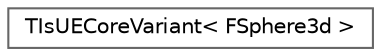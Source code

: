 digraph "Graphical Class Hierarchy"
{
 // INTERACTIVE_SVG=YES
 // LATEX_PDF_SIZE
  bgcolor="transparent";
  edge [fontname=Helvetica,fontsize=10,labelfontname=Helvetica,labelfontsize=10];
  node [fontname=Helvetica,fontsize=10,shape=box,height=0.2,width=0.4];
  rankdir="LR";
  Node0 [id="Node000000",label="TIsUECoreVariant\< FSphere3d \>",height=0.2,width=0.4,color="grey40", fillcolor="white", style="filled",URL="$d3/d69/structTIsUECoreVariant_3_01FSphere3d_01_4.html",tooltip=" "];
}
